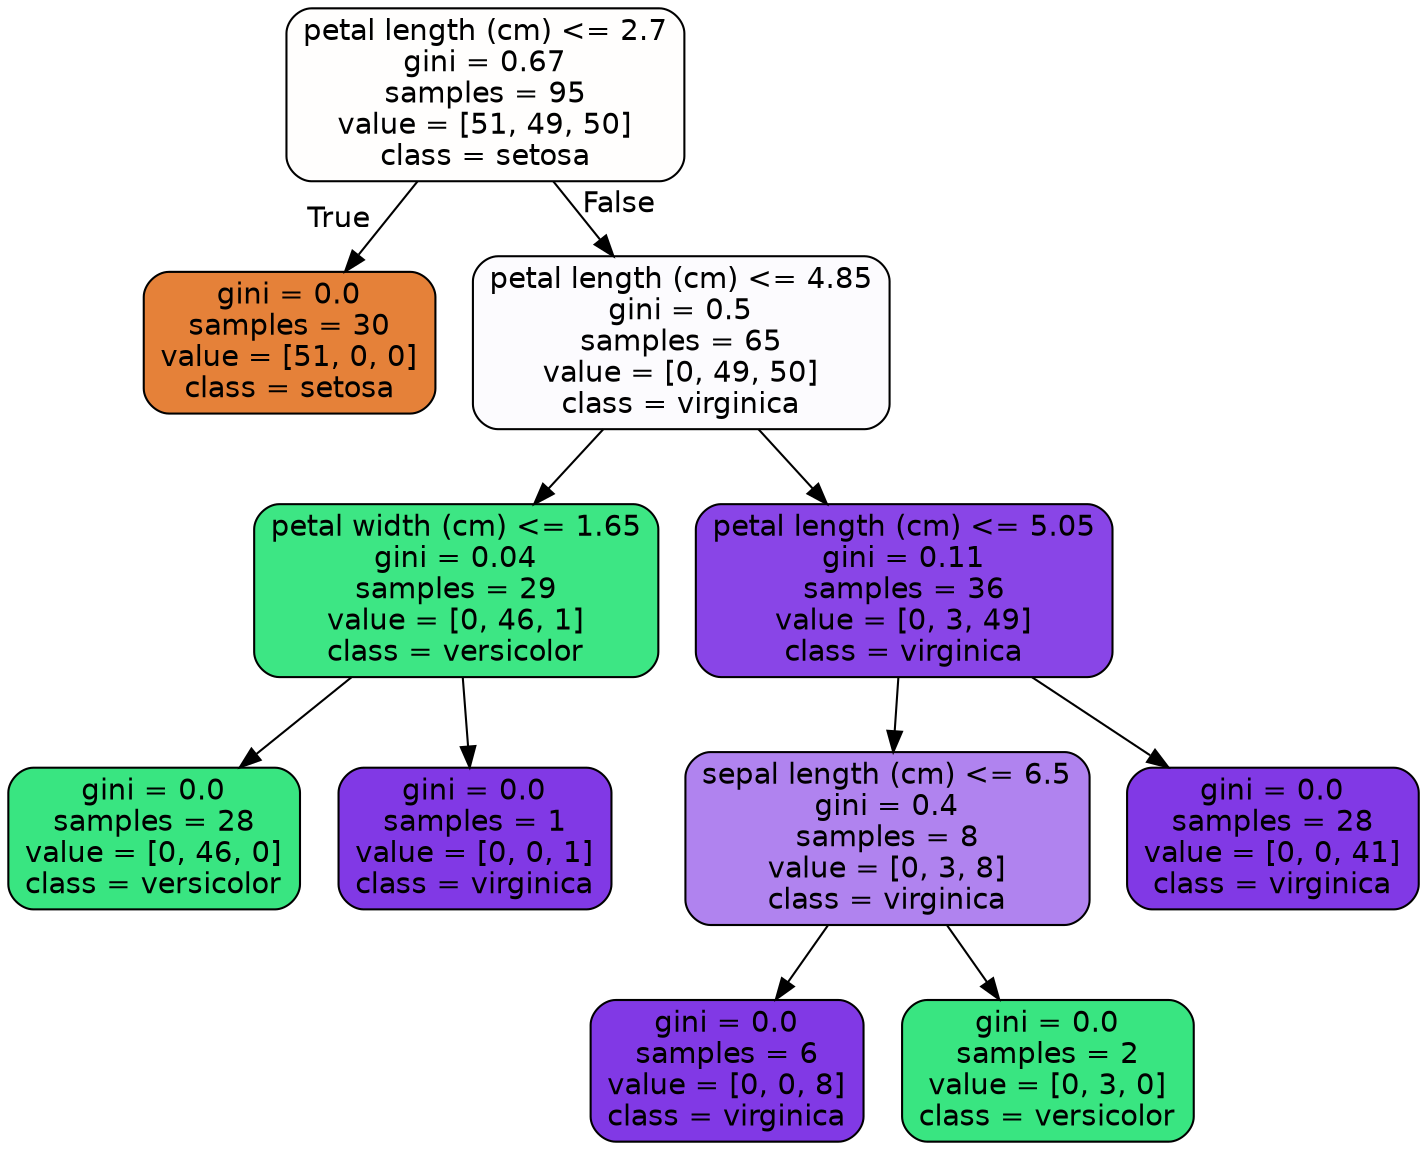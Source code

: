 digraph Tree {
node [shape=box, style="filled, rounded", color="black", fontname=helvetica] ;
edge [fontname=helvetica] ;
0 [label="petal length (cm) <= 2.7\ngini = 0.67\nsamples = 95\nvalue = [51, 49, 50]\nclass = setosa", fillcolor="#fffefd"] ;
1 [label="gini = 0.0\nsamples = 30\nvalue = [51, 0, 0]\nclass = setosa", fillcolor="#e58139"] ;
0 -> 1 [labeldistance=2.5, labelangle=45, headlabel="True"] ;
2 [label="petal length (cm) <= 4.85\ngini = 0.5\nsamples = 65\nvalue = [0, 49, 50]\nclass = virginica", fillcolor="#fcfbfe"] ;
0 -> 2 [labeldistance=2.5, labelangle=-45, headlabel="False"] ;
3 [label="petal width (cm) <= 1.65\ngini = 0.04\nsamples = 29\nvalue = [0, 46, 1]\nclass = versicolor", fillcolor="#3de684"] ;
2 -> 3 ;
4 [label="gini = 0.0\nsamples = 28\nvalue = [0, 46, 0]\nclass = versicolor", fillcolor="#39e581"] ;
3 -> 4 ;
5 [label="gini = 0.0\nsamples = 1\nvalue = [0, 0, 1]\nclass = virginica", fillcolor="#8139e5"] ;
3 -> 5 ;
6 [label="petal length (cm) <= 5.05\ngini = 0.11\nsamples = 36\nvalue = [0, 3, 49]\nclass = virginica", fillcolor="#8945e7"] ;
2 -> 6 ;
7 [label="sepal length (cm) <= 6.5\ngini = 0.4\nsamples = 8\nvalue = [0, 3, 8]\nclass = virginica", fillcolor="#b083ef"] ;
6 -> 7 ;
8 [label="gini = 0.0\nsamples = 6\nvalue = [0, 0, 8]\nclass = virginica", fillcolor="#8139e5"] ;
7 -> 8 ;
9 [label="gini = 0.0\nsamples = 2\nvalue = [0, 3, 0]\nclass = versicolor", fillcolor="#39e581"] ;
7 -> 9 ;
10 [label="gini = 0.0\nsamples = 28\nvalue = [0, 0, 41]\nclass = virginica", fillcolor="#8139e5"] ;
6 -> 10 ;
}